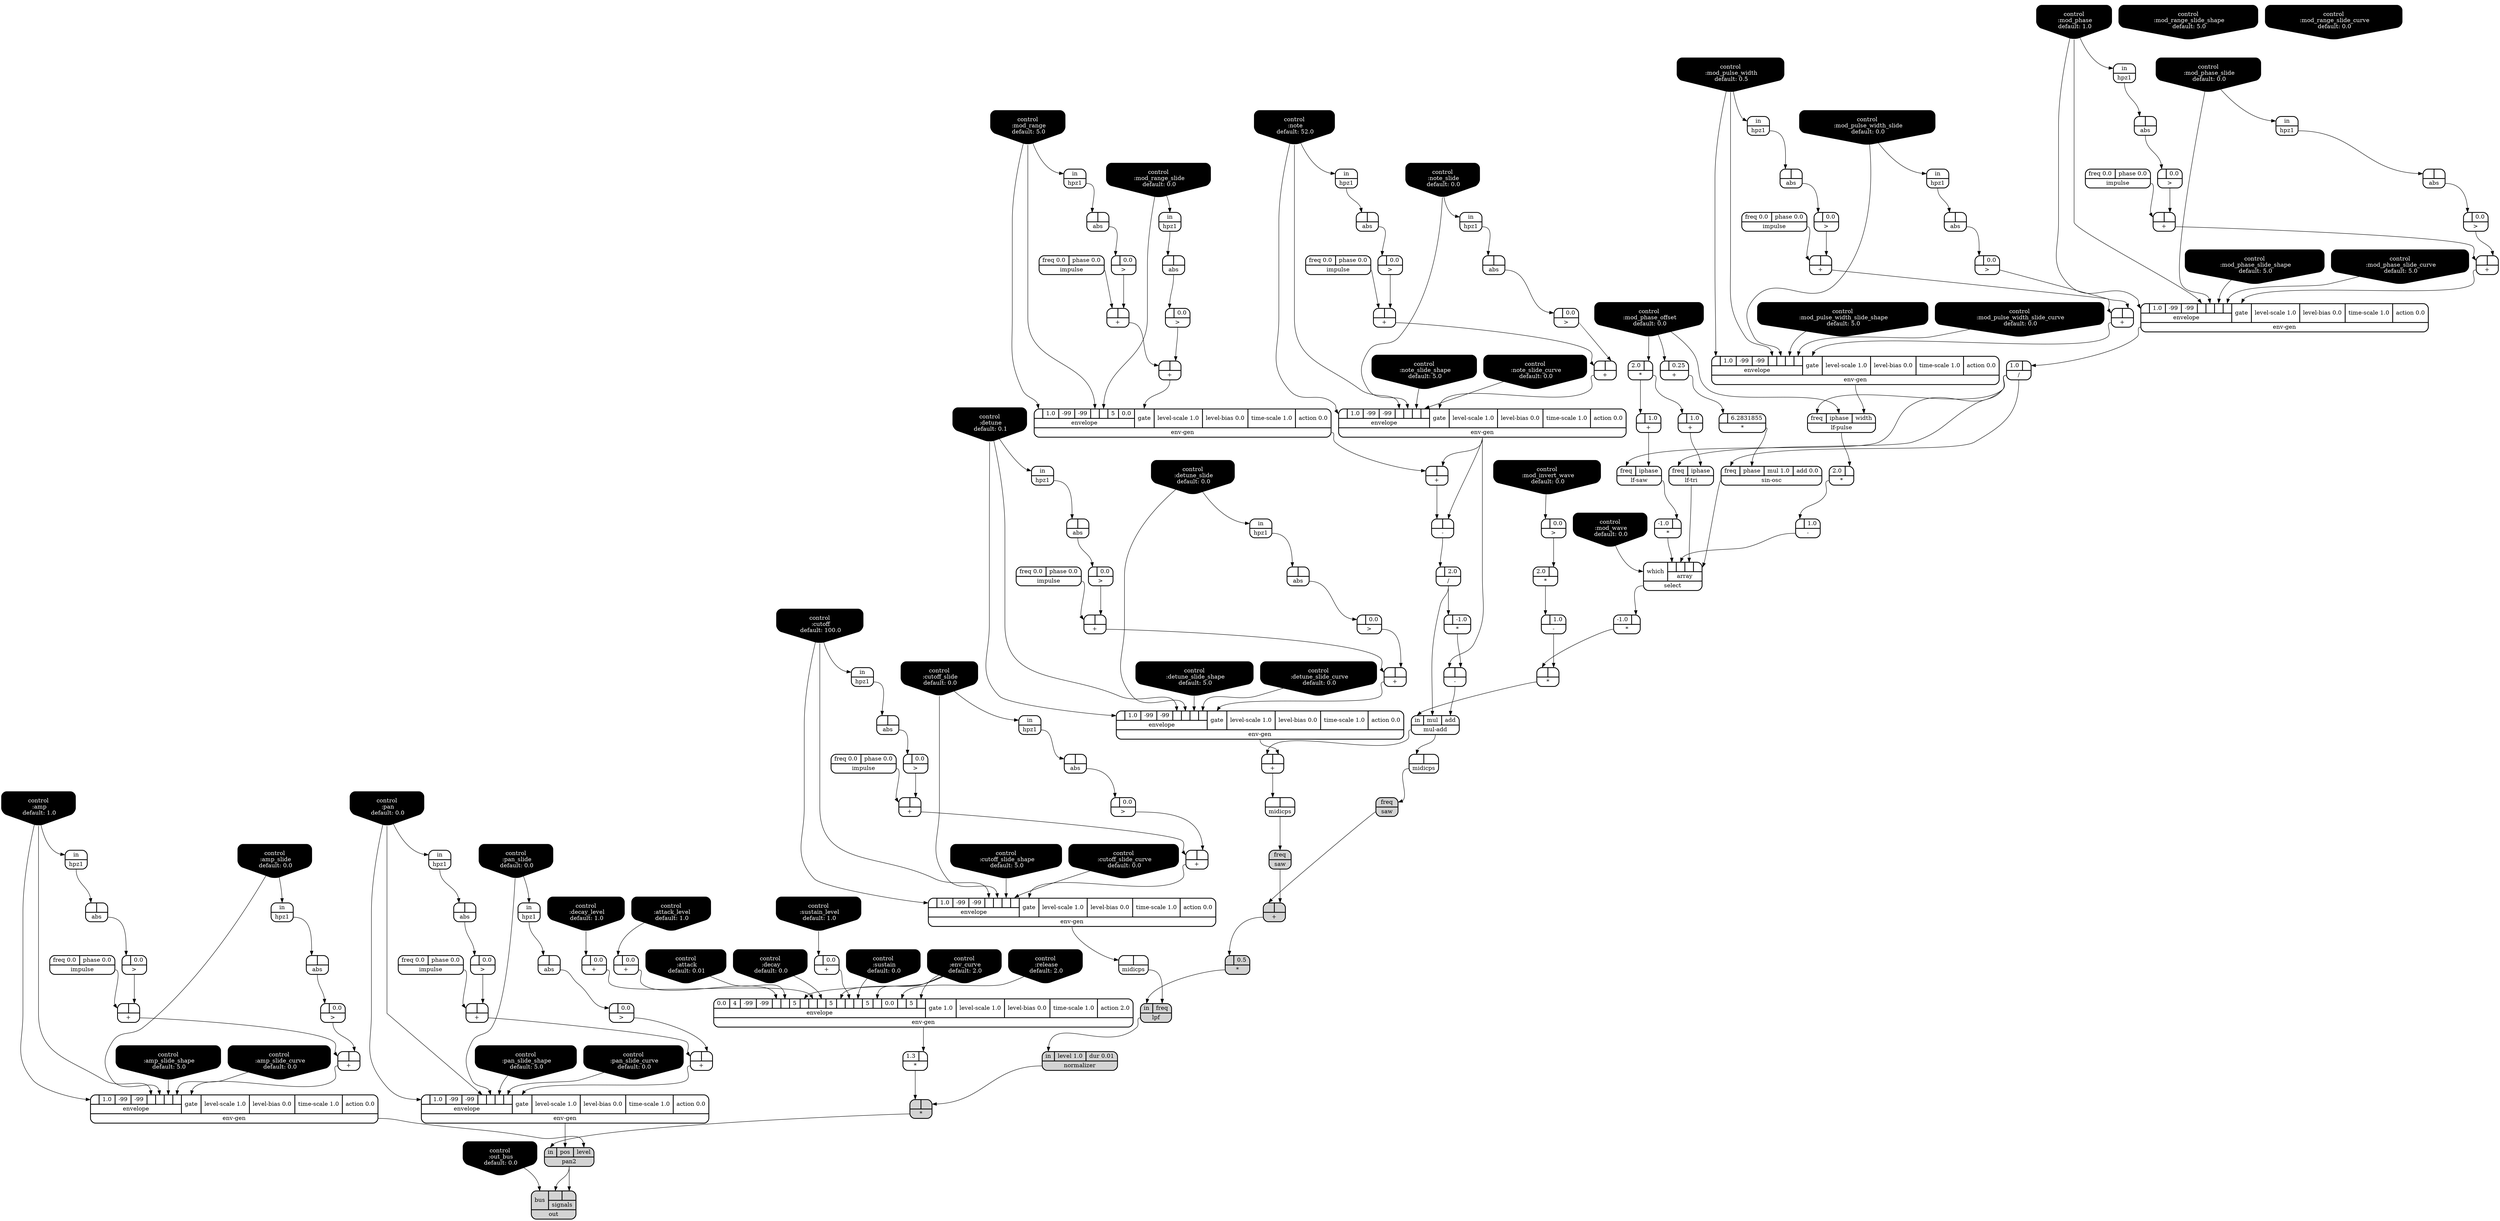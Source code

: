 digraph synthdef {
45 [label = "{{ <a> |<b> 6.2831855} |<__UG_NAME__>* }" style="bold, rounded" shape=record rankdir=LR];
61 [label = "{{ <a> 2.0|<b> } |<__UG_NAME__>* }" style="bold, rounded" shape=record rankdir=LR];
64 [label = "{{ <a> -1.0|<b> } |<__UG_NAME__>* }" style="bold, rounded" shape=record rankdir=LR];
76 [label = "{{ <a> 2.0|<b> } |<__UG_NAME__>* }" style="bold, rounded" shape=record rankdir=LR];
82 [label = "{{ <a> -1.0|<b> } |<__UG_NAME__>* }" style="bold, rounded" shape=record rankdir=LR];
84 [label = "{{ <a> 2.0|<b> } |<__UG_NAME__>* }" style="bold, rounded" shape=record rankdir=LR];
86 [label = "{{ <a> |<b> } |<__UG_NAME__>* }" style="bold, rounded" shape=record rankdir=LR];
109 [label = "{{ <a> |<b> -1.0} |<__UG_NAME__>* }" style="bold, rounded" shape=record rankdir=LR];
128 [label = "{{ <a> |<b> 0.5} |<__UG_NAME__>* }" style="filled, bold, rounded"  shape=record rankdir=LR];
162 [label = "{{ <a> 1.3|<b> } |<__UG_NAME__>* }" style="bold, rounded" shape=record rankdir=LR];
163 [label = "{{ <a> |<b> } |<__UG_NAME__>* }" style="filled, bold, rounded"  shape=record rankdir=LR];
44 [label = "{{ <a> |<b> 0.25} |<__UG_NAME__>+ }" style="bold, rounded" shape=record rankdir=LR];
54 [label = "{{ <a> |<b> } |<__UG_NAME__>+ }" style="bold, rounded" shape=record rankdir=LR];
58 [label = "{{ <a> |<b> } |<__UG_NAME__>+ }" style="bold, rounded" shape=record rankdir=LR];
62 [label = "{{ <a> |<b> 1.0} |<__UG_NAME__>+ }" style="bold, rounded" shape=record rankdir=LR];
69 [label = "{{ <a> |<b> } |<__UG_NAME__>+ }" style="bold, rounded" shape=record rankdir=LR];
73 [label = "{{ <a> |<b> } |<__UG_NAME__>+ }" style="bold, rounded" shape=record rankdir=LR];
78 [label = "{{ <a> |<b> 1.0} |<__UG_NAME__>+ }" style="bold, rounded" shape=record rankdir=LR];
90 [label = "{{ <a> |<b> } |<__UG_NAME__>+ }" style="bold, rounded" shape=record rankdir=LR];
94 [label = "{{ <a> |<b> } |<__UG_NAME__>+ }" style="bold, rounded" shape=record rankdir=LR];
100 [label = "{{ <a> |<b> } |<__UG_NAME__>+ }" style="bold, rounded" shape=record rankdir=LR];
104 [label = "{{ <a> |<b> } |<__UG_NAME__>+ }" style="bold, rounded" shape=record rankdir=LR];
106 [label = "{{ <a> |<b> } |<__UG_NAME__>+ }" style="bold, rounded" shape=record rankdir=LR];
118 [label = "{{ <a> |<b> } |<__UG_NAME__>+ }" style="bold, rounded" shape=record rankdir=LR];
122 [label = "{{ <a> |<b> } |<__UG_NAME__>+ }" style="bold, rounded" shape=record rankdir=LR];
124 [label = "{{ <a> |<b> } |<__UG_NAME__>+ }" style="bold, rounded" shape=record rankdir=LR];
127 [label = "{{ <a> |<b> } |<__UG_NAME__>+ }" style="filled, bold, rounded"  shape=record rankdir=LR];
133 [label = "{{ <a> |<b> } |<__UG_NAME__>+ }" style="bold, rounded" shape=record rankdir=LR];
137 [label = "{{ <a> |<b> } |<__UG_NAME__>+ }" style="bold, rounded" shape=record rankdir=LR];
148 [label = "{{ <a> |<b> } |<__UG_NAME__>+ }" style="bold, rounded" shape=record rankdir=LR];
149 [label = "{{ <a> |<b> } |<__UG_NAME__>+ }" style="bold, rounded" shape=record rankdir=LR];
151 [label = "{{ <a> |<b> 0.0} |<__UG_NAME__>+ }" style="bold, rounded" shape=record rankdir=LR];
154 [label = "{{ <a> |<b> } |<__UG_NAME__>+ }" style="bold, rounded" shape=record rankdir=LR];
158 [label = "{{ <a> |<b> } |<__UG_NAME__>+ }" style="bold, rounded" shape=record rankdir=LR];
159 [label = "{{ <a> |<b> 0.0} |<__UG_NAME__>+ }" style="bold, rounded" shape=record rankdir=LR];
160 [label = "{{ <a> |<b> 0.0} |<__UG_NAME__>+ }" style="bold, rounded" shape=record rankdir=LR];
77 [label = "{{ <a> |<b> 1.0} |<__UG_NAME__>- }" style="bold, rounded" shape=record rankdir=LR];
85 [label = "{{ <a> |<b> 1.0} |<__UG_NAME__>- }" style="bold, rounded" shape=record rankdir=LR];
107 [label = "{{ <a> |<b> } |<__UG_NAME__>- }" style="bold, rounded" shape=record rankdir=LR];
110 [label = "{{ <a> |<b> } |<__UG_NAME__>- }" style="bold, rounded" shape=record rankdir=LR];
60 [label = "{{ <a> 1.0|<b> } |<__UG_NAME__>/ }" style="bold, rounded" shape=record rankdir=LR];
108 [label = "{{ <a> |<b> 2.0} |<__UG_NAME__>/ }" style="bold, rounded" shape=record rankdir=LR];
49 [label = "{{ <a> |<b> 0.0} |<__UG_NAME__>\> }" style="bold, rounded" shape=record rankdir=LR];
53 [label = "{{ <a> |<b> 0.0} |<__UG_NAME__>\> }" style="bold, rounded" shape=record rankdir=LR];
57 [label = "{{ <a> |<b> 0.0} |<__UG_NAME__>\> }" style="bold, rounded" shape=record rankdir=LR];
68 [label = "{{ <a> |<b> 0.0} |<__UG_NAME__>\> }" style="bold, rounded" shape=record rankdir=LR];
72 [label = "{{ <a> |<b> 0.0} |<__UG_NAME__>\> }" style="bold, rounded" shape=record rankdir=LR];
83 [label = "{{ <a> |<b> 0.0} |<__UG_NAME__>\> }" style="bold, rounded" shape=record rankdir=LR];
89 [label = "{{ <a> |<b> 0.0} |<__UG_NAME__>\> }" style="bold, rounded" shape=record rankdir=LR];
93 [label = "{{ <a> |<b> 0.0} |<__UG_NAME__>\> }" style="bold, rounded" shape=record rankdir=LR];
99 [label = "{{ <a> |<b> 0.0} |<__UG_NAME__>\> }" style="bold, rounded" shape=record rankdir=LR];
103 [label = "{{ <a> |<b> 0.0} |<__UG_NAME__>\> }" style="bold, rounded" shape=record rankdir=LR];
117 [label = "{{ <a> |<b> 0.0} |<__UG_NAME__>\> }" style="bold, rounded" shape=record rankdir=LR];
121 [label = "{{ <a> |<b> 0.0} |<__UG_NAME__>\> }" style="bold, rounded" shape=record rankdir=LR];
132 [label = "{{ <a> |<b> 0.0} |<__UG_NAME__>\> }" style="bold, rounded" shape=record rankdir=LR];
136 [label = "{{ <a> |<b> 0.0} |<__UG_NAME__>\> }" style="bold, rounded" shape=record rankdir=LR];
147 [label = "{{ <a> |<b> 0.0} |<__UG_NAME__>\> }" style="bold, rounded" shape=record rankdir=LR];
153 [label = "{{ <a> |<b> 0.0} |<__UG_NAME__>\> }" style="bold, rounded" shape=record rankdir=LR];
157 [label = "{{ <a> |<b> 0.0} |<__UG_NAME__>\> }" style="bold, rounded" shape=record rankdir=LR];
48 [label = "{{ <a> |<b> } |<__UG_NAME__>abs }" style="bold, rounded" shape=record rankdir=LR];
52 [label = "{{ <a> |<b> } |<__UG_NAME__>abs }" style="bold, rounded" shape=record rankdir=LR];
56 [label = "{{ <a> |<b> } |<__UG_NAME__>abs }" style="bold, rounded" shape=record rankdir=LR];
67 [label = "{{ <a> |<b> } |<__UG_NAME__>abs }" style="bold, rounded" shape=record rankdir=LR];
71 [label = "{{ <a> |<b> } |<__UG_NAME__>abs }" style="bold, rounded" shape=record rankdir=LR];
88 [label = "{{ <a> |<b> } |<__UG_NAME__>abs }" style="bold, rounded" shape=record rankdir=LR];
92 [label = "{{ <a> |<b> } |<__UG_NAME__>abs }" style="bold, rounded" shape=record rankdir=LR];
98 [label = "{{ <a> |<b> } |<__UG_NAME__>abs }" style="bold, rounded" shape=record rankdir=LR];
102 [label = "{{ <a> |<b> } |<__UG_NAME__>abs }" style="bold, rounded" shape=record rankdir=LR];
116 [label = "{{ <a> |<b> } |<__UG_NAME__>abs }" style="bold, rounded" shape=record rankdir=LR];
120 [label = "{{ <a> |<b> } |<__UG_NAME__>abs }" style="bold, rounded" shape=record rankdir=LR];
131 [label = "{{ <a> |<b> } |<__UG_NAME__>abs }" style="bold, rounded" shape=record rankdir=LR];
135 [label = "{{ <a> |<b> } |<__UG_NAME__>abs }" style="bold, rounded" shape=record rankdir=LR];
143 [label = "{{ <a> |<b> } |<__UG_NAME__>abs }" style="bold, rounded" shape=record rankdir=LR];
146 [label = "{{ <a> |<b> } |<__UG_NAME__>abs }" style="bold, rounded" shape=record rankdir=LR];
156 [label = "{{ <a> |<b> } |<__UG_NAME__>abs }" style="bold, rounded" shape=record rankdir=LR];
0 [label = "control
 :note
 default: 52.0" shape=invhouse style="rounded, filled, bold" fillcolor=black fontcolor=white ]; 
1 [label = "control
 :note_slide
 default: 0.0" shape=invhouse style="rounded, filled, bold" fillcolor=black fontcolor=white ]; 
2 [label = "control
 :note_slide_shape
 default: 5.0" shape=invhouse style="rounded, filled, bold" fillcolor=black fontcolor=white ]; 
3 [label = "control
 :note_slide_curve
 default: 0.0" shape=invhouse style="rounded, filled, bold" fillcolor=black fontcolor=white ]; 
4 [label = "control
 :amp
 default: 1.0" shape=invhouse style="rounded, filled, bold" fillcolor=black fontcolor=white ]; 
5 [label = "control
 :amp_slide
 default: 0.0" shape=invhouse style="rounded, filled, bold" fillcolor=black fontcolor=white ]; 
6 [label = "control
 :amp_slide_shape
 default: 5.0" shape=invhouse style="rounded, filled, bold" fillcolor=black fontcolor=white ]; 
7 [label = "control
 :amp_slide_curve
 default: 0.0" shape=invhouse style="rounded, filled, bold" fillcolor=black fontcolor=white ]; 
8 [label = "control
 :pan
 default: 0.0" shape=invhouse style="rounded, filled, bold" fillcolor=black fontcolor=white ]; 
9 [label = "control
 :pan_slide
 default: 0.0" shape=invhouse style="rounded, filled, bold" fillcolor=black fontcolor=white ]; 
10 [label = "control
 :pan_slide_shape
 default: 5.0" shape=invhouse style="rounded, filled, bold" fillcolor=black fontcolor=white ]; 
11 [label = "control
 :pan_slide_curve
 default: 0.0" shape=invhouse style="rounded, filled, bold" fillcolor=black fontcolor=white ]; 
12 [label = "control
 :attack
 default: 0.01" shape=invhouse style="rounded, filled, bold" fillcolor=black fontcolor=white ]; 
13 [label = "control
 :decay
 default: 0.0" shape=invhouse style="rounded, filled, bold" fillcolor=black fontcolor=white ]; 
14 [label = "control
 :sustain
 default: 0.0" shape=invhouse style="rounded, filled, bold" fillcolor=black fontcolor=white ]; 
15 [label = "control
 :release
 default: 2.0" shape=invhouse style="rounded, filled, bold" fillcolor=black fontcolor=white ]; 
16 [label = "control
 :attack_level
 default: 1.0" shape=invhouse style="rounded, filled, bold" fillcolor=black fontcolor=white ]; 
17 [label = "control
 :decay_level
 default: 1.0" shape=invhouse style="rounded, filled, bold" fillcolor=black fontcolor=white ]; 
18 [label = "control
 :sustain_level
 default: 1.0" shape=invhouse style="rounded, filled, bold" fillcolor=black fontcolor=white ]; 
19 [label = "control
 :env_curve
 default: 2.0" shape=invhouse style="rounded, filled, bold" fillcolor=black fontcolor=white ]; 
20 [label = "control
 :cutoff
 default: 100.0" shape=invhouse style="rounded, filled, bold" fillcolor=black fontcolor=white ]; 
21 [label = "control
 :cutoff_slide
 default: 0.0" shape=invhouse style="rounded, filled, bold" fillcolor=black fontcolor=white ]; 
22 [label = "control
 :cutoff_slide_shape
 default: 5.0" shape=invhouse style="rounded, filled, bold" fillcolor=black fontcolor=white ]; 
23 [label = "control
 :cutoff_slide_curve
 default: 0.0" shape=invhouse style="rounded, filled, bold" fillcolor=black fontcolor=white ]; 
24 [label = "control
 :mod_phase
 default: 1.0" shape=invhouse style="rounded, filled, bold" fillcolor=black fontcolor=white ]; 
25 [label = "control
 :mod_phase_slide
 default: 0.0" shape=invhouse style="rounded, filled, bold" fillcolor=black fontcolor=white ]; 
26 [label = "control
 :mod_phase_slide_shape
 default: 5.0" shape=invhouse style="rounded, filled, bold" fillcolor=black fontcolor=white ]; 
27 [label = "control
 :mod_phase_slide_curve
 default: 5.0" shape=invhouse style="rounded, filled, bold" fillcolor=black fontcolor=white ]; 
28 [label = "control
 :mod_range
 default: 5.0" shape=invhouse style="rounded, filled, bold" fillcolor=black fontcolor=white ]; 
29 [label = "control
 :mod_range_slide
 default: 0.0" shape=invhouse style="rounded, filled, bold" fillcolor=black fontcolor=white ]; 
30 [label = "control
 :mod_range_slide_shape
 default: 5.0" shape=invhouse style="rounded, filled, bold" fillcolor=black fontcolor=white ]; 
31 [label = "control
 :mod_range_slide_curve
 default: 0.0" shape=invhouse style="rounded, filled, bold" fillcolor=black fontcolor=white ]; 
32 [label = "control
 :mod_pulse_width
 default: 0.5" shape=invhouse style="rounded, filled, bold" fillcolor=black fontcolor=white ]; 
33 [label = "control
 :mod_pulse_width_slide
 default: 0.0" shape=invhouse style="rounded, filled, bold" fillcolor=black fontcolor=white ]; 
34 [label = "control
 :mod_pulse_width_slide_shape
 default: 5.0" shape=invhouse style="rounded, filled, bold" fillcolor=black fontcolor=white ]; 
35 [label = "control
 :mod_pulse_width_slide_curve
 default: 0.0" shape=invhouse style="rounded, filled, bold" fillcolor=black fontcolor=white ]; 
36 [label = "control
 :mod_phase_offset
 default: 0.0" shape=invhouse style="rounded, filled, bold" fillcolor=black fontcolor=white ]; 
37 [label = "control
 :mod_wave
 default: 0.0" shape=invhouse style="rounded, filled, bold" fillcolor=black fontcolor=white ]; 
38 [label = "control
 :mod_invert_wave
 default: 0.0" shape=invhouse style="rounded, filled, bold" fillcolor=black fontcolor=white ]; 
39 [label = "control
 :detune
 default: 0.1" shape=invhouse style="rounded, filled, bold" fillcolor=black fontcolor=white ]; 
40 [label = "control
 :detune_slide
 default: 0.0" shape=invhouse style="rounded, filled, bold" fillcolor=black fontcolor=white ]; 
41 [label = "control
 :detune_slide_shape
 default: 5.0" shape=invhouse style="rounded, filled, bold" fillcolor=black fontcolor=white ]; 
42 [label = "control
 :detune_slide_curve
 default: 0.0" shape=invhouse style="rounded, filled, bold" fillcolor=black fontcolor=white ]; 
43 [label = "control
 :out_bus
 default: 0.0" shape=invhouse style="rounded, filled, bold" fillcolor=black fontcolor=white ]; 
59 [label = "{{ {{<envelope___control___0>|1.0|-99|-99|<envelope___control___4>|<envelope___control___5>|<envelope___control___6>|<envelope___control___7>}|envelope}|<gate> gate|<level____scale> level-scale 1.0|<level____bias> level-bias 0.0|<time____scale> time-scale 1.0|<action> action 0.0} |<__UG_NAME__>env-gen }" style="bold, rounded" shape=record rankdir=LR];
74 [label = "{{ {{<envelope___control___0>|1.0|-99|-99|<envelope___control___4>|<envelope___control___5>|<envelope___control___6>|<envelope___control___7>}|envelope}|<gate> gate|<level____scale> level-scale 1.0|<level____bias> level-bias 0.0|<time____scale> time-scale 1.0|<action> action 0.0} |<__UG_NAME__>env-gen }" style="bold, rounded" shape=record rankdir=LR];
95 [label = "{{ {{<envelope___control___0>|1.0|-99|-99|<envelope___control___4>|<envelope___control___5>|5|0.0}|envelope}|<gate> gate|<level____scale> level-scale 1.0|<level____bias> level-bias 0.0|<time____scale> time-scale 1.0|<action> action 0.0} |<__UG_NAME__>env-gen }" style="bold, rounded" shape=record rankdir=LR];
105 [label = "{{ {{<envelope___control___0>|1.0|-99|-99|<envelope___control___4>|<envelope___control___5>|<envelope___control___6>|<envelope___control___7>}|envelope}|<gate> gate|<level____scale> level-scale 1.0|<level____bias> level-bias 0.0|<time____scale> time-scale 1.0|<action> action 0.0} |<__UG_NAME__>env-gen }" style="bold, rounded" shape=record rankdir=LR];
123 [label = "{{ {{<envelope___control___0>|1.0|-99|-99|<envelope___control___4>|<envelope___control___5>|<envelope___control___6>|<envelope___control___7>}|envelope}|<gate> gate|<level____scale> level-scale 1.0|<level____bias> level-bias 0.0|<time____scale> time-scale 1.0|<action> action 0.0} |<__UG_NAME__>env-gen }" style="bold, rounded" shape=record rankdir=LR];
138 [label = "{{ {{<envelope___control___0>|1.0|-99|-99|<envelope___control___4>|<envelope___control___5>|<envelope___control___6>|<envelope___control___7>}|envelope}|<gate> gate|<level____scale> level-scale 1.0|<level____bias> level-bias 0.0|<time____scale> time-scale 1.0|<action> action 0.0} |<__UG_NAME__>env-gen }" style="bold, rounded" shape=record rankdir=LR];
150 [label = "{{ {{<envelope___control___0>|1.0|-99|-99|<envelope___control___4>|<envelope___control___5>|<envelope___control___6>|<envelope___control___7>}|envelope}|<gate> gate|<level____scale> level-scale 1.0|<level____bias> level-bias 0.0|<time____scale> time-scale 1.0|<action> action 0.0} |<__UG_NAME__>env-gen }" style="bold, rounded" shape=record rankdir=LR];
161 [label = "{{ {{0.0|4|-99|-99|<envelope___binary____op____u____gen___4>|<envelope___control___5>|5|<envelope___control___7>|<envelope___binary____op____u____gen___8>|<envelope___control___9>|5|<envelope___control___11>|<envelope___binary____op____u____gen___12>|<envelope___control___13>|5|<envelope___control___15>|0.0|<envelope___control___17>|5|<envelope___control___19>}|envelope}|<gate> gate 1.0|<level____scale> level-scale 1.0|<level____bias> level-bias 0.0|<time____scale> time-scale 1.0|<action> action 2.0} |<__UG_NAME__>env-gen }" style="bold, rounded" shape=record rankdir=LR];
164 [label = "{{ {{<envelope___control___0>|1.0|-99|-99|<envelope___control___4>|<envelope___control___5>|<envelope___control___6>|<envelope___control___7>}|envelope}|<gate> gate|<level____scale> level-scale 1.0|<level____bias> level-bias 0.0|<time____scale> time-scale 1.0|<action> action 0.0} |<__UG_NAME__>env-gen }" style="bold, rounded" shape=record rankdir=LR];
46 [label = "{{ <in> in} |<__UG_NAME__>hpz1 }" style="bold, rounded" shape=record rankdir=LR];
47 [label = "{{ <in> in} |<__UG_NAME__>hpz1 }" style="bold, rounded" shape=record rankdir=LR];
51 [label = "{{ <in> in} |<__UG_NAME__>hpz1 }" style="bold, rounded" shape=record rankdir=LR];
55 [label = "{{ <in> in} |<__UG_NAME__>hpz1 }" style="bold, rounded" shape=record rankdir=LR];
66 [label = "{{ <in> in} |<__UG_NAME__>hpz1 }" style="bold, rounded" shape=record rankdir=LR];
70 [label = "{{ <in> in} |<__UG_NAME__>hpz1 }" style="bold, rounded" shape=record rankdir=LR];
91 [label = "{{ <in> in} |<__UG_NAME__>hpz1 }" style="bold, rounded" shape=record rankdir=LR];
97 [label = "{{ <in> in} |<__UG_NAME__>hpz1 }" style="bold, rounded" shape=record rankdir=LR];
101 [label = "{{ <in> in} |<__UG_NAME__>hpz1 }" style="bold, rounded" shape=record rankdir=LR];
115 [label = "{{ <in> in} |<__UG_NAME__>hpz1 }" style="bold, rounded" shape=record rankdir=LR];
119 [label = "{{ <in> in} |<__UG_NAME__>hpz1 }" style="bold, rounded" shape=record rankdir=LR];
130 [label = "{{ <in> in} |<__UG_NAME__>hpz1 }" style="bold, rounded" shape=record rankdir=LR];
134 [label = "{{ <in> in} |<__UG_NAME__>hpz1 }" style="bold, rounded" shape=record rankdir=LR];
142 [label = "{{ <in> in} |<__UG_NAME__>hpz1 }" style="bold, rounded" shape=record rankdir=LR];
145 [label = "{{ <in> in} |<__UG_NAME__>hpz1 }" style="bold, rounded" shape=record rankdir=LR];
155 [label = "{{ <in> in} |<__UG_NAME__>hpz1 }" style="bold, rounded" shape=record rankdir=LR];
50 [label = "{{ <freq> freq 0.0|<phase> phase 0.0} |<__UG_NAME__>impulse }" style="bold, rounded" shape=record rankdir=LR];
65 [label = "{{ <freq> freq 0.0|<phase> phase 0.0} |<__UG_NAME__>impulse }" style="bold, rounded" shape=record rankdir=LR];
87 [label = "{{ <freq> freq 0.0|<phase> phase 0.0} |<__UG_NAME__>impulse }" style="bold, rounded" shape=record rankdir=LR];
96 [label = "{{ <freq> freq 0.0|<phase> phase 0.0} |<__UG_NAME__>impulse }" style="bold, rounded" shape=record rankdir=LR];
114 [label = "{{ <freq> freq 0.0|<phase> phase 0.0} |<__UG_NAME__>impulse }" style="bold, rounded" shape=record rankdir=LR];
129 [label = "{{ <freq> freq 0.0|<phase> phase 0.0} |<__UG_NAME__>impulse }" style="bold, rounded" shape=record rankdir=LR];
144 [label = "{{ <freq> freq 0.0|<phase> phase 0.0} |<__UG_NAME__>impulse }" style="bold, rounded" shape=record rankdir=LR];
152 [label = "{{ <freq> freq 0.0|<phase> phase 0.0} |<__UG_NAME__>impulse }" style="bold, rounded" shape=record rankdir=LR];
75 [label = "{{ <freq> freq|<iphase> iphase|<width> width} |<__UG_NAME__>lf-pulse }" style="bold, rounded" shape=record rankdir=LR];
63 [label = "{{ <freq> freq|<iphase> iphase} |<__UG_NAME__>lf-saw }" style="bold, rounded" shape=record rankdir=LR];
79 [label = "{{ <freq> freq|<iphase> iphase} |<__UG_NAME__>lf-tri }" style="bold, rounded" shape=record rankdir=LR];
140 [label = "{{ <in> in|<freq> freq} |<__UG_NAME__>lpf }" style="filled, bold, rounded"  shape=record rankdir=LR];
112 [label = "{{ <a> |<b> } |<__UG_NAME__>midicps }" style="bold, rounded" shape=record rankdir=LR];
125 [label = "{{ <a> |<b> } |<__UG_NAME__>midicps }" style="bold, rounded" shape=record rankdir=LR];
139 [label = "{{ <a> |<b> } |<__UG_NAME__>midicps }" style="bold, rounded" shape=record rankdir=LR];
111 [label = "{{ <in> in|<mul> mul|<add> add} |<__UG_NAME__>mul-add }" style="bold, rounded" shape=record rankdir=LR];
141 [label = "{{ <in> in|<level> level 1.0|<dur> dur 0.01} |<__UG_NAME__>normalizer }" style="filled, bold, rounded"  shape=record rankdir=LR];
166 [label = "{{ <bus> bus|{{<signals___pan2___0>|<signals___pan2___1>}|signals}} |<__UG_NAME__>out }" style="filled, bold, rounded"  shape=record rankdir=LR];
165 [label = "{{ <in> in|<pos> pos|<level> level} |<__UG_NAME__>pan2 }" style="filled, bold, rounded"  shape=record rankdir=LR];
113 [label = "{{ <freq> freq} |<__UG_NAME__>saw }" style="filled, bold, rounded"  shape=record rankdir=LR];
126 [label = "{{ <freq> freq} |<__UG_NAME__>saw }" style="filled, bold, rounded"  shape=record rankdir=LR];
81 [label = "{{ <which> which|{{<array___binary____op____u____gen___0>|<array___binary____op____u____gen___1>|<array___lf____tri___2>|<array___sin____osc___3>}|array}} |<__UG_NAME__>select }" style="bold, rounded" shape=record rankdir=LR];
80 [label = "{{ <freq> freq|<phase> phase|<mul> mul 1.0|<add> add 0.0} |<__UG_NAME__>sin-osc }" style="bold, rounded" shape=record rankdir=LR];

44:__UG_NAME__ -> 45:a ;
36:__UG_NAME__ -> 61:b ;
63:__UG_NAME__ -> 64:b ;
75:__UG_NAME__ -> 76:b ;
81:__UG_NAME__ -> 82:b ;
83:__UG_NAME__ -> 84:b ;
85:__UG_NAME__ -> 86:b ;
82:__UG_NAME__ -> 86:a ;
108:__UG_NAME__ -> 109:a ;
127:__UG_NAME__ -> 128:a ;
161:__UG_NAME__ -> 162:b ;
141:__UG_NAME__ -> 163:b ;
162:__UG_NAME__ -> 163:a ;
36:__UG_NAME__ -> 44:a ;
53:__UG_NAME__ -> 54:b ;
50:__UG_NAME__ -> 54:a ;
57:__UG_NAME__ -> 58:b ;
54:__UG_NAME__ -> 58:a ;
61:__UG_NAME__ -> 62:a ;
68:__UG_NAME__ -> 69:b ;
65:__UG_NAME__ -> 69:a ;
72:__UG_NAME__ -> 73:b ;
69:__UG_NAME__ -> 73:a ;
61:__UG_NAME__ -> 78:a ;
89:__UG_NAME__ -> 90:b ;
87:__UG_NAME__ -> 90:a ;
93:__UG_NAME__ -> 94:b ;
90:__UG_NAME__ -> 94:a ;
99:__UG_NAME__ -> 100:b ;
96:__UG_NAME__ -> 100:a ;
103:__UG_NAME__ -> 104:b ;
100:__UG_NAME__ -> 104:a ;
105:__UG_NAME__ -> 106:b ;
95:__UG_NAME__ -> 106:a ;
117:__UG_NAME__ -> 118:b ;
114:__UG_NAME__ -> 118:a ;
121:__UG_NAME__ -> 122:b ;
118:__UG_NAME__ -> 122:a ;
123:__UG_NAME__ -> 124:b ;
111:__UG_NAME__ -> 124:a ;
126:__UG_NAME__ -> 127:b ;
113:__UG_NAME__ -> 127:a ;
132:__UG_NAME__ -> 133:b ;
129:__UG_NAME__ -> 133:a ;
136:__UG_NAME__ -> 137:b ;
133:__UG_NAME__ -> 137:a ;
147:__UG_NAME__ -> 148:b ;
144:__UG_NAME__ -> 148:a ;
49:__UG_NAME__ -> 149:b ;
148:__UG_NAME__ -> 149:a ;
17:__UG_NAME__ -> 151:a ;
153:__UG_NAME__ -> 154:b ;
152:__UG_NAME__ -> 154:a ;
157:__UG_NAME__ -> 158:b ;
154:__UG_NAME__ -> 158:a ;
16:__UG_NAME__ -> 159:a ;
18:__UG_NAME__ -> 160:a ;
76:__UG_NAME__ -> 77:a ;
84:__UG_NAME__ -> 85:a ;
105:__UG_NAME__ -> 107:b ;
106:__UG_NAME__ -> 107:a ;
109:__UG_NAME__ -> 110:b ;
105:__UG_NAME__ -> 110:a ;
59:__UG_NAME__ -> 60:b ;
107:__UG_NAME__ -> 108:a ;
48:__UG_NAME__ -> 49:a ;
52:__UG_NAME__ -> 53:a ;
56:__UG_NAME__ -> 57:a ;
67:__UG_NAME__ -> 68:a ;
71:__UG_NAME__ -> 72:a ;
38:__UG_NAME__ -> 83:a ;
88:__UG_NAME__ -> 89:a ;
92:__UG_NAME__ -> 93:a ;
98:__UG_NAME__ -> 99:a ;
102:__UG_NAME__ -> 103:a ;
116:__UG_NAME__ -> 117:a ;
120:__UG_NAME__ -> 121:a ;
131:__UG_NAME__ -> 132:a ;
135:__UG_NAME__ -> 136:a ;
146:__UG_NAME__ -> 147:a ;
143:__UG_NAME__ -> 153:a ;
156:__UG_NAME__ -> 157:a ;
47:__UG_NAME__ -> 48:a ;
51:__UG_NAME__ -> 52:a ;
55:__UG_NAME__ -> 56:a ;
66:__UG_NAME__ -> 67:a ;
70:__UG_NAME__ -> 71:a ;
46:__UG_NAME__ -> 88:a ;
91:__UG_NAME__ -> 92:a ;
97:__UG_NAME__ -> 98:a ;
101:__UG_NAME__ -> 102:a ;
115:__UG_NAME__ -> 116:a ;
119:__UG_NAME__ -> 120:a ;
130:__UG_NAME__ -> 131:a ;
134:__UG_NAME__ -> 135:a ;
142:__UG_NAME__ -> 143:a ;
145:__UG_NAME__ -> 146:a ;
155:__UG_NAME__ -> 156:a ;
58:__UG_NAME__ -> 59:gate ;
24:__UG_NAME__ -> 59:envelope___control___0 ;
24:__UG_NAME__ -> 59:envelope___control___4 ;
25:__UG_NAME__ -> 59:envelope___control___5 ;
26:__UG_NAME__ -> 59:envelope___control___6 ;
27:__UG_NAME__ -> 59:envelope___control___7 ;
73:__UG_NAME__ -> 74:gate ;
32:__UG_NAME__ -> 74:envelope___control___0 ;
32:__UG_NAME__ -> 74:envelope___control___4 ;
33:__UG_NAME__ -> 74:envelope___control___5 ;
34:__UG_NAME__ -> 74:envelope___control___6 ;
35:__UG_NAME__ -> 74:envelope___control___7 ;
94:__UG_NAME__ -> 95:gate ;
28:__UG_NAME__ -> 95:envelope___control___0 ;
28:__UG_NAME__ -> 95:envelope___control___4 ;
29:__UG_NAME__ -> 95:envelope___control___5 ;
104:__UG_NAME__ -> 105:gate ;
0:__UG_NAME__ -> 105:envelope___control___0 ;
0:__UG_NAME__ -> 105:envelope___control___4 ;
1:__UG_NAME__ -> 105:envelope___control___5 ;
2:__UG_NAME__ -> 105:envelope___control___6 ;
3:__UG_NAME__ -> 105:envelope___control___7 ;
122:__UG_NAME__ -> 123:gate ;
39:__UG_NAME__ -> 123:envelope___control___0 ;
39:__UG_NAME__ -> 123:envelope___control___4 ;
40:__UG_NAME__ -> 123:envelope___control___5 ;
41:__UG_NAME__ -> 123:envelope___control___6 ;
42:__UG_NAME__ -> 123:envelope___control___7 ;
137:__UG_NAME__ -> 138:gate ;
20:__UG_NAME__ -> 138:envelope___control___0 ;
20:__UG_NAME__ -> 138:envelope___control___4 ;
21:__UG_NAME__ -> 138:envelope___control___5 ;
22:__UG_NAME__ -> 138:envelope___control___6 ;
23:__UG_NAME__ -> 138:envelope___control___7 ;
149:__UG_NAME__ -> 150:gate ;
4:__UG_NAME__ -> 150:envelope___control___0 ;
4:__UG_NAME__ -> 150:envelope___control___4 ;
5:__UG_NAME__ -> 150:envelope___control___5 ;
6:__UG_NAME__ -> 150:envelope___control___6 ;
7:__UG_NAME__ -> 150:envelope___control___7 ;
159:__UG_NAME__ -> 161:envelope___binary____op____u____gen___4 ;
12:__UG_NAME__ -> 161:envelope___control___5 ;
19:__UG_NAME__ -> 161:envelope___control___7 ;
151:__UG_NAME__ -> 161:envelope___binary____op____u____gen___8 ;
13:__UG_NAME__ -> 161:envelope___control___9 ;
19:__UG_NAME__ -> 161:envelope___control___11 ;
160:__UG_NAME__ -> 161:envelope___binary____op____u____gen___12 ;
14:__UG_NAME__ -> 161:envelope___control___13 ;
19:__UG_NAME__ -> 161:envelope___control___15 ;
15:__UG_NAME__ -> 161:envelope___control___17 ;
19:__UG_NAME__ -> 161:envelope___control___19 ;
158:__UG_NAME__ -> 164:gate ;
8:__UG_NAME__ -> 164:envelope___control___0 ;
8:__UG_NAME__ -> 164:envelope___control___4 ;
9:__UG_NAME__ -> 164:envelope___control___5 ;
10:__UG_NAME__ -> 164:envelope___control___6 ;
11:__UG_NAME__ -> 164:envelope___control___7 ;
28:__UG_NAME__ -> 46:in ;
5:__UG_NAME__ -> 47:in ;
24:__UG_NAME__ -> 51:in ;
25:__UG_NAME__ -> 55:in ;
32:__UG_NAME__ -> 66:in ;
33:__UG_NAME__ -> 70:in ;
29:__UG_NAME__ -> 91:in ;
0:__UG_NAME__ -> 97:in ;
1:__UG_NAME__ -> 101:in ;
39:__UG_NAME__ -> 115:in ;
40:__UG_NAME__ -> 119:in ;
20:__UG_NAME__ -> 130:in ;
21:__UG_NAME__ -> 134:in ;
8:__UG_NAME__ -> 142:in ;
4:__UG_NAME__ -> 145:in ;
9:__UG_NAME__ -> 155:in ;
74:__UG_NAME__ -> 75:width ;
36:__UG_NAME__ -> 75:iphase ;
60:__UG_NAME__ -> 75:freq ;
62:__UG_NAME__ -> 63:iphase ;
60:__UG_NAME__ -> 63:freq ;
78:__UG_NAME__ -> 79:iphase ;
60:__UG_NAME__ -> 79:freq ;
139:__UG_NAME__ -> 140:freq ;
128:__UG_NAME__ -> 140:in ;
111:__UG_NAME__ -> 112:a ;
124:__UG_NAME__ -> 125:a ;
138:__UG_NAME__ -> 139:a ;
110:__UG_NAME__ -> 111:add ;
108:__UG_NAME__ -> 111:mul ;
86:__UG_NAME__ -> 111:in ;
140:__UG_NAME__ -> 141:in ;
165:__UG_NAME__ -> 166:signals___pan2___0 ;
165:__UG_NAME__ -> 166:signals___pan2___1 ;
43:__UG_NAME__ -> 166:bus ;
150:__UG_NAME__ -> 165:level ;
164:__UG_NAME__ -> 165:pos ;
163:__UG_NAME__ -> 165:in ;
112:__UG_NAME__ -> 113:freq ;
125:__UG_NAME__ -> 126:freq ;
64:__UG_NAME__ -> 81:array___binary____op____u____gen___0 ;
77:__UG_NAME__ -> 81:array___binary____op____u____gen___1 ;
79:__UG_NAME__ -> 81:array___lf____tri___2 ;
80:__UG_NAME__ -> 81:array___sin____osc___3 ;
37:__UG_NAME__ -> 81:which ;
45:__UG_NAME__ -> 80:phase ;
60:__UG_NAME__ -> 80:freq ;

}